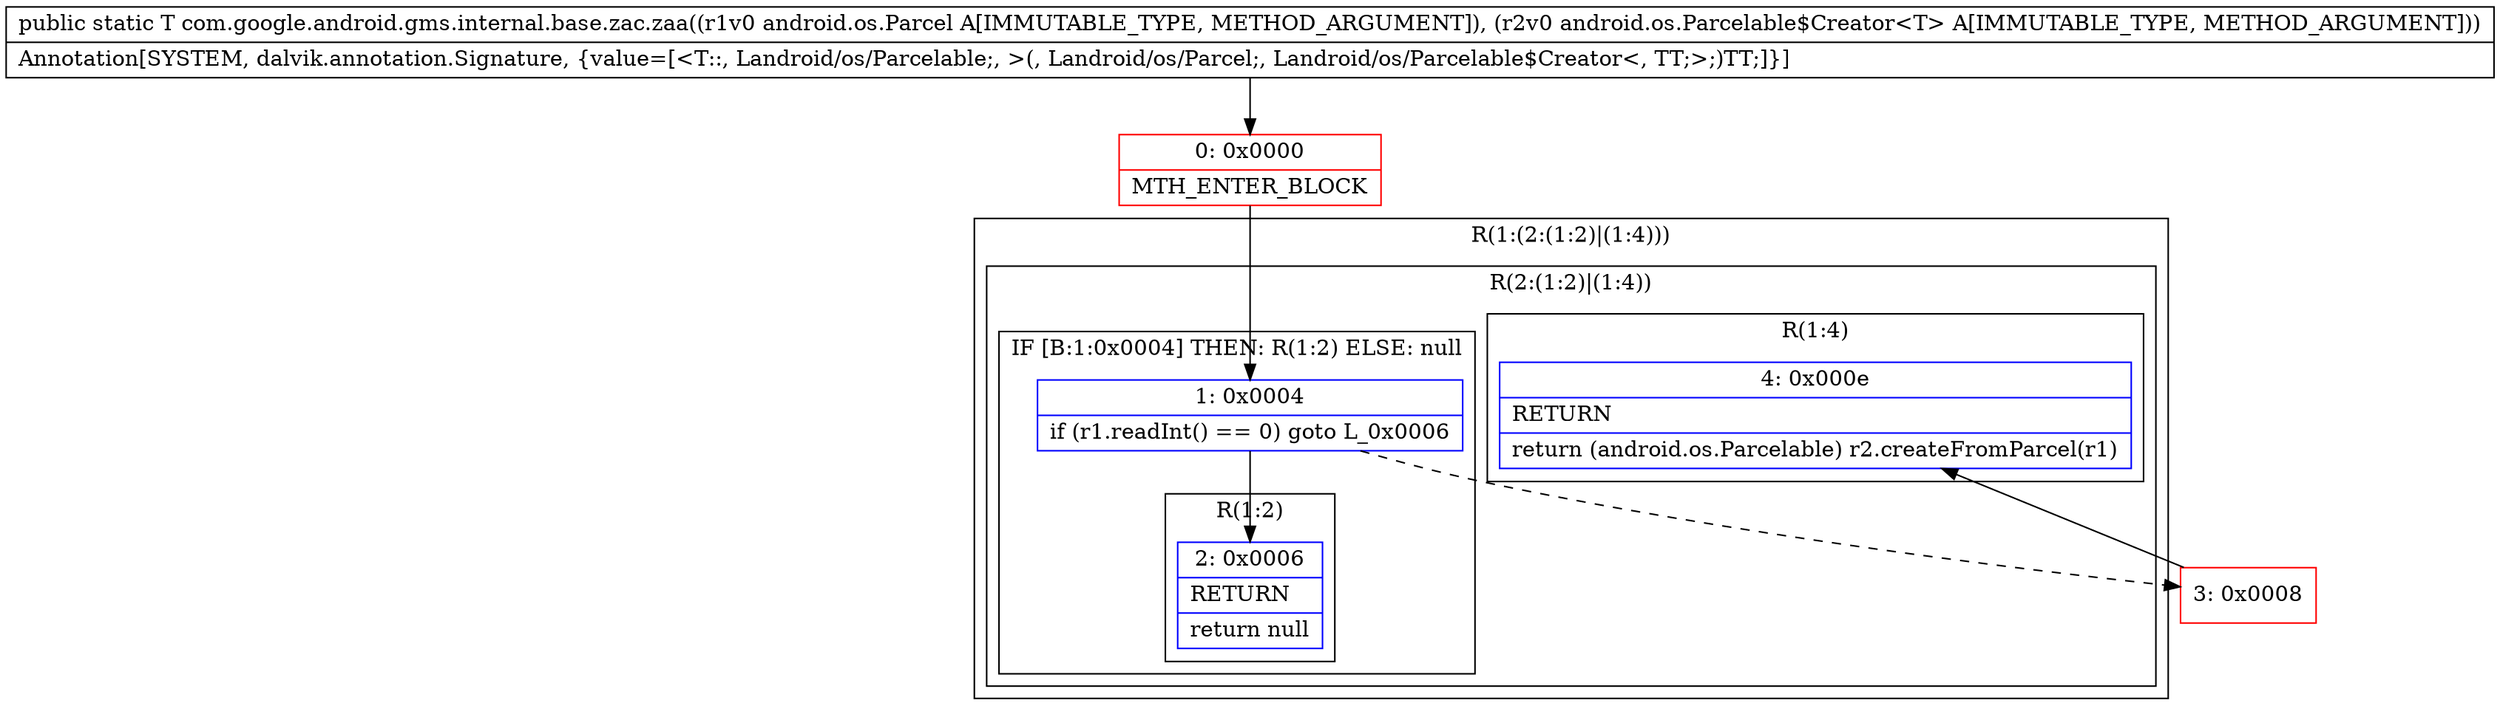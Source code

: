 digraph "CFG forcom.google.android.gms.internal.base.zac.zaa(Landroid\/os\/Parcel;Landroid\/os\/Parcelable$Creator;)Landroid\/os\/Parcelable;" {
subgraph cluster_Region_142134054 {
label = "R(1:(2:(1:2)|(1:4)))";
node [shape=record,color=blue];
subgraph cluster_Region_880685562 {
label = "R(2:(1:2)|(1:4))";
node [shape=record,color=blue];
subgraph cluster_IfRegion_2019805096 {
label = "IF [B:1:0x0004] THEN: R(1:2) ELSE: null";
node [shape=record,color=blue];
Node_1 [shape=record,label="{1\:\ 0x0004|if (r1.readInt() == 0) goto L_0x0006\l}"];
subgraph cluster_Region_859035214 {
label = "R(1:2)";
node [shape=record,color=blue];
Node_2 [shape=record,label="{2\:\ 0x0006|RETURN\l|return null\l}"];
}
}
subgraph cluster_Region_2103188213 {
label = "R(1:4)";
node [shape=record,color=blue];
Node_4 [shape=record,label="{4\:\ 0x000e|RETURN\l|return (android.os.Parcelable) r2.createFromParcel(r1)\l}"];
}
}
}
Node_0 [shape=record,color=red,label="{0\:\ 0x0000|MTH_ENTER_BLOCK\l}"];
Node_3 [shape=record,color=red,label="{3\:\ 0x0008}"];
MethodNode[shape=record,label="{public static T com.google.android.gms.internal.base.zac.zaa((r1v0 android.os.Parcel A[IMMUTABLE_TYPE, METHOD_ARGUMENT]), (r2v0 android.os.Parcelable$Creator\<T\> A[IMMUTABLE_TYPE, METHOD_ARGUMENT]))  | Annotation[SYSTEM, dalvik.annotation.Signature, \{value=[\<T::, Landroid\/os\/Parcelable;, \>(, Landroid\/os\/Parcel;, Landroid\/os\/Parcelable$Creator\<, TT;\>;)TT;]\}]\l}"];
MethodNode -> Node_0;
Node_1 -> Node_2;
Node_1 -> Node_3[style=dashed];
Node_0 -> Node_1;
Node_3 -> Node_4;
}


